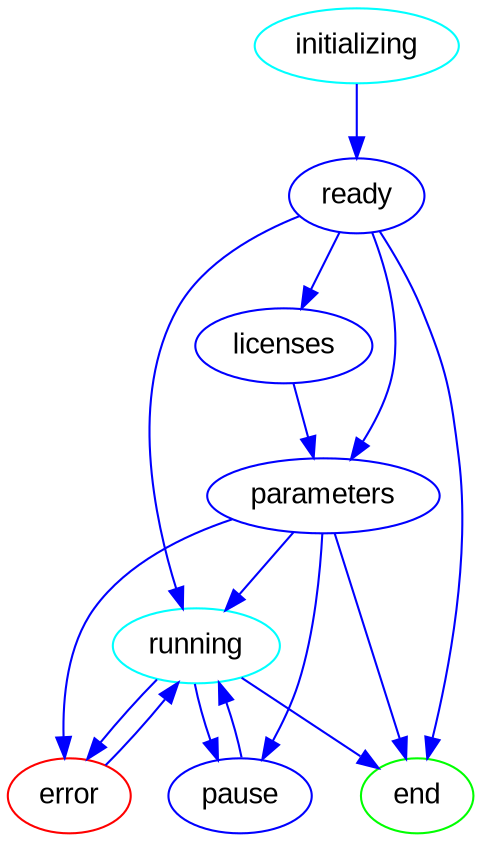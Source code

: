 digraph D {
	node [
		fontname="Liberation Sans",
		color="blue"
	];

	"initializing" [color="cyan"];
	"licenses" [color="blue"];
	"parameters" [color="blue"];
	"ready" [color="blue"];
	"running" [color="cyan"];
	"pause" [color="blue"];
	"error" [color="red"];
	"end" [color="green"];

	{
		edge [color=blue];
		"initializing" -> "ready";

		"ready" -> "licenses";
 		"ready" -> "parameters";
		"ready" -> "end";
		"ready" -> "running";

		"licenses" -> "parameters";

		"parameters" -> "end";
		"parameters" -> "error";
		"parameters" -> "running";
		"parameters" -> "pause";

		"running" -> "end";
		"running" -> "error";
		"running" -> "pause";

		"error" -> "running";

		"pause" -> "running";
	}
}
